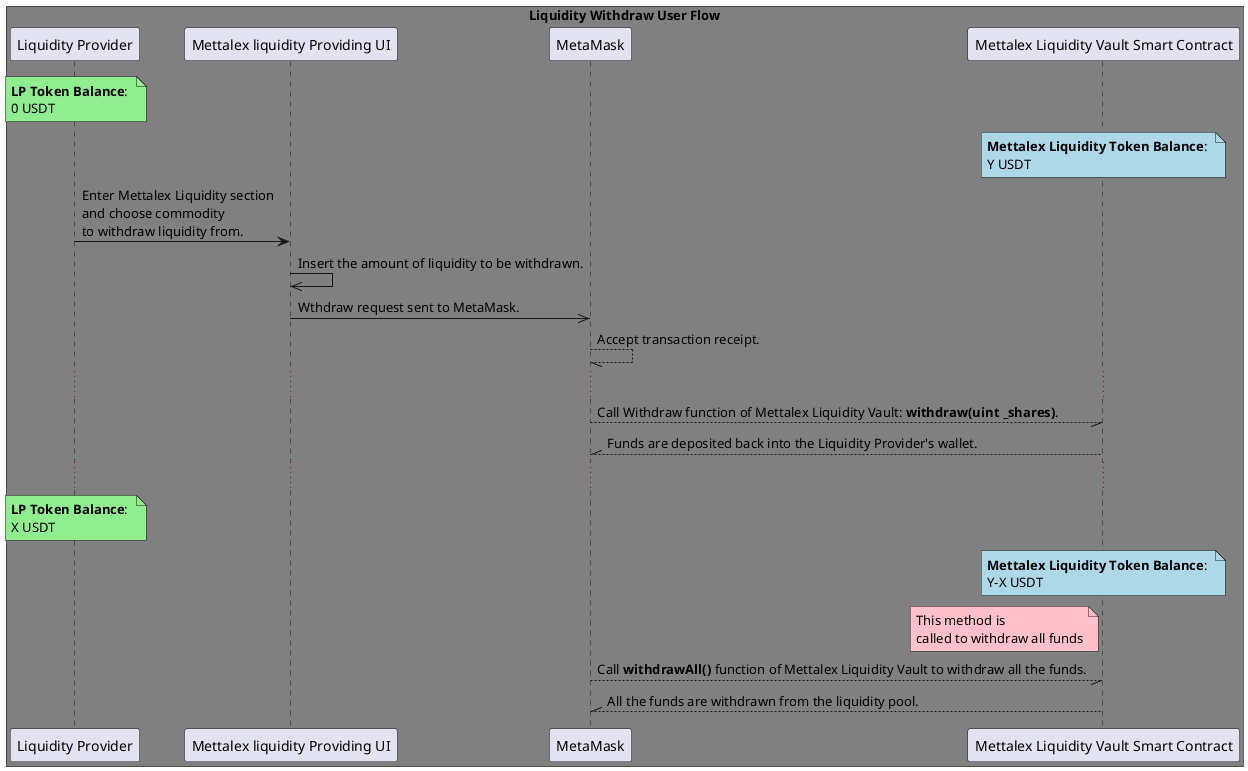 @startuml

box "Liquidity Withdraw User Flow" #grey
participant "Liquidity Provider" as LP
participant "Mettalex liquidity Providing UI" as LPUI
participant "MetaMask" as MM
participant "Mettalex Liquidity Vault Smart Contract" as LVSM

end box

note over LP #lightgreen: **LP Token Balance**: \n0 USDT
note over LVSM #lightblue: **Mettalex Liquidity Token Balance**: \nY USDT

LP -> LPUI: Enter Mettalex Liquidity section\nand choose commodity\nto withdraw liquidity from.
LPUI ->> LPUI: Insert the amount of liquidity to be withdrawn.
LPUI ->> MM: Wthdraw request sent to MetaMask.
MM --// MM: Accept transaction receipt.
...
MM --// LVSM: Call Withdraw function of Mettalex Liquidity Vault: **withdraw(uint _shares)**.
LVSM --\\ MM: Funds are deposited back into the Liquidity Provider's wallet.
...

note over LP #lightgreen: **LP Token Balance**: \nX USDT
note over LVSM #lightblue: **Mettalex Liquidity Token Balance**: \nY-X USDT


note left of LVSM #pink: This method is\ncalled to withdraw all funds
MM --// LVSM: Call **withdrawAll()** function of Mettalex Liquidity Vault to withdraw all the funds.
LVSM --\\ MM: All the funds are withdrawn from the liquidity pool.


@enduml